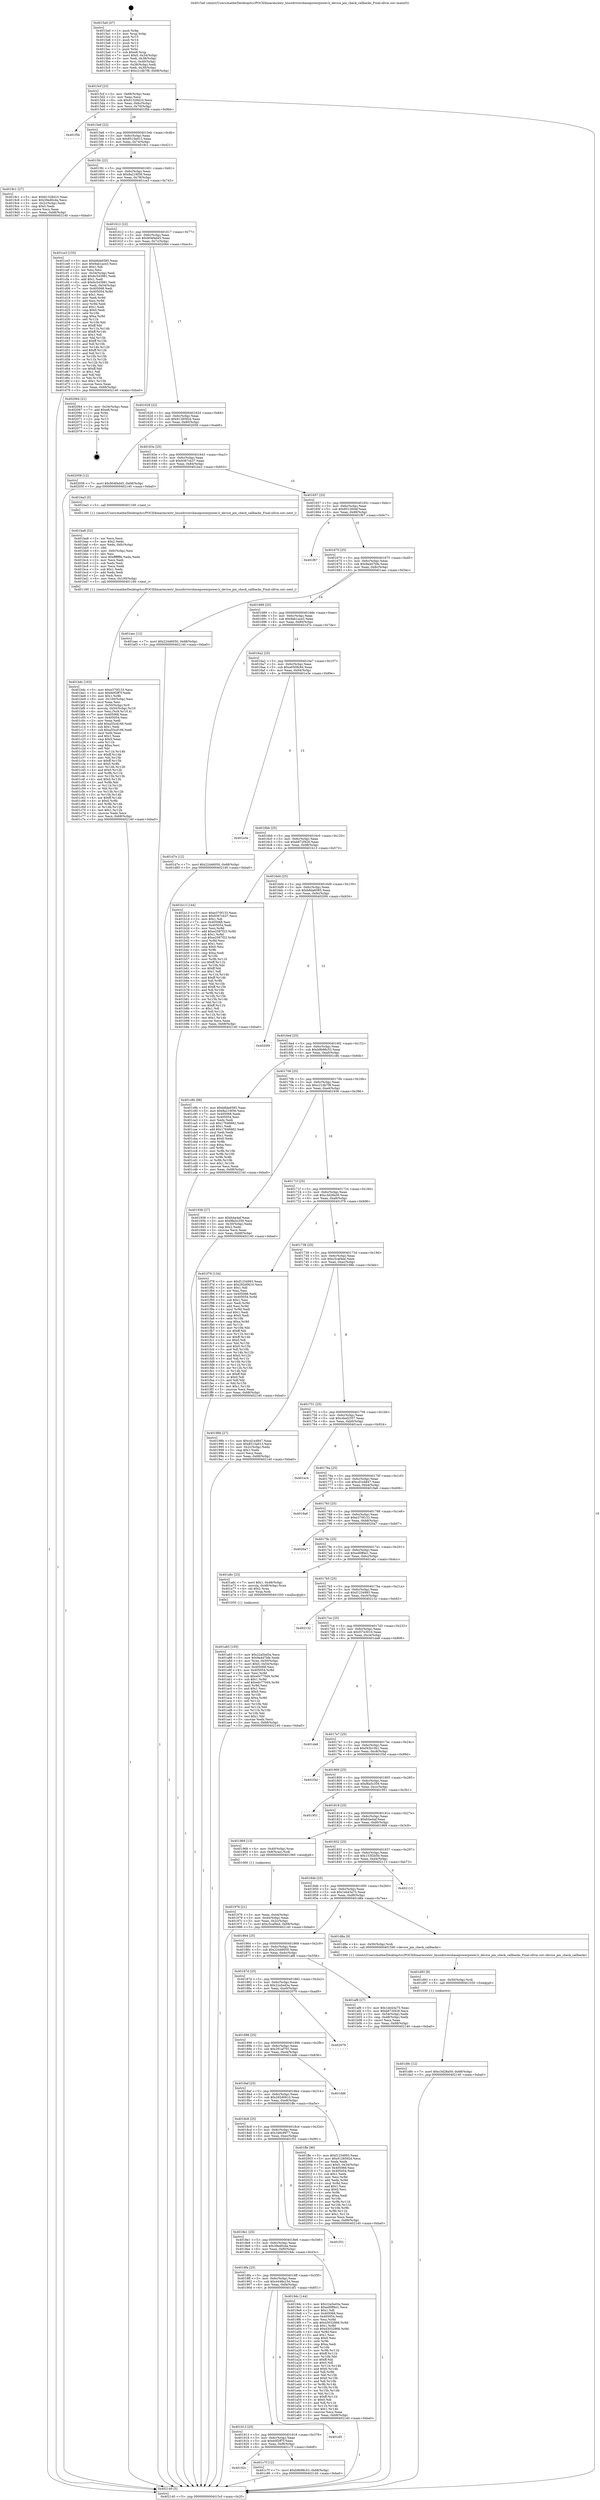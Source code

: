 digraph "0x4015a0" {
  label = "0x4015a0 (/mnt/c/Users/mathe/Desktop/tcc/POCII/binaries/extr_linuxdriversbasepowerpower.h_device_pm_check_callbacks_Final-ollvm.out::main(0))"
  labelloc = "t"
  node[shape=record]

  Entry [label="",width=0.3,height=0.3,shape=circle,fillcolor=black,style=filled]
  "0x4015cf" [label="{
     0x4015cf [23]\l
     | [instrs]\l
     &nbsp;&nbsp;0x4015cf \<+3\>: mov -0x68(%rbp),%eax\l
     &nbsp;&nbsp;0x4015d2 \<+2\>: mov %eax,%ecx\l
     &nbsp;&nbsp;0x4015d4 \<+6\>: sub $0x81328d10,%ecx\l
     &nbsp;&nbsp;0x4015da \<+3\>: mov %eax,-0x6c(%rbp)\l
     &nbsp;&nbsp;0x4015dd \<+3\>: mov %ecx,-0x70(%rbp)\l
     &nbsp;&nbsp;0x4015e0 \<+6\>: je 0000000000401f5b \<main+0x9bb\>\l
  }"]
  "0x401f5b" [label="{
     0x401f5b\l
  }", style=dashed]
  "0x4015e6" [label="{
     0x4015e6 [22]\l
     | [instrs]\l
     &nbsp;&nbsp;0x4015e6 \<+5\>: jmp 00000000004015eb \<main+0x4b\>\l
     &nbsp;&nbsp;0x4015eb \<+3\>: mov -0x6c(%rbp),%eax\l
     &nbsp;&nbsp;0x4015ee \<+5\>: sub $0x8515a913,%eax\l
     &nbsp;&nbsp;0x4015f3 \<+3\>: mov %eax,-0x74(%rbp)\l
     &nbsp;&nbsp;0x4015f6 \<+6\>: je 00000000004019c1 \<main+0x421\>\l
  }"]
  Exit [label="",width=0.3,height=0.3,shape=circle,fillcolor=black,style=filled,peripheries=2]
  "0x4019c1" [label="{
     0x4019c1 [27]\l
     | [instrs]\l
     &nbsp;&nbsp;0x4019c1 \<+5\>: mov $0x81328d10,%eax\l
     &nbsp;&nbsp;0x4019c6 \<+5\>: mov $0x39ed0cda,%ecx\l
     &nbsp;&nbsp;0x4019cb \<+3\>: mov -0x2c(%rbp),%edx\l
     &nbsp;&nbsp;0x4019ce \<+3\>: cmp $0x0,%edx\l
     &nbsp;&nbsp;0x4019d1 \<+3\>: cmove %ecx,%eax\l
     &nbsp;&nbsp;0x4019d4 \<+3\>: mov %eax,-0x68(%rbp)\l
     &nbsp;&nbsp;0x4019d7 \<+5\>: jmp 0000000000402140 \<main+0xba0\>\l
  }"]
  "0x4015fc" [label="{
     0x4015fc [22]\l
     | [instrs]\l
     &nbsp;&nbsp;0x4015fc \<+5\>: jmp 0000000000401601 \<main+0x61\>\l
     &nbsp;&nbsp;0x401601 \<+3\>: mov -0x6c(%rbp),%eax\l
     &nbsp;&nbsp;0x401604 \<+5\>: sub $0x8a216f36,%eax\l
     &nbsp;&nbsp;0x401609 \<+3\>: mov %eax,-0x78(%rbp)\l
     &nbsp;&nbsp;0x40160c \<+6\>: je 0000000000401ce3 \<main+0x743\>\l
  }"]
  "0x401d9c" [label="{
     0x401d9c [12]\l
     | [instrs]\l
     &nbsp;&nbsp;0x401d9c \<+7\>: movl $0xc3d28a59,-0x68(%rbp)\l
     &nbsp;&nbsp;0x401da3 \<+5\>: jmp 0000000000402140 \<main+0xba0\>\l
  }"]
  "0x401ce3" [label="{
     0x401ce3 [155]\l
     | [instrs]\l
     &nbsp;&nbsp;0x401ce3 \<+5\>: mov $0xb8da6585,%eax\l
     &nbsp;&nbsp;0x401ce8 \<+5\>: mov $0x9ab1ace3,%ecx\l
     &nbsp;&nbsp;0x401ced \<+2\>: mov $0x1,%dl\l
     &nbsp;&nbsp;0x401cef \<+2\>: xor %esi,%esi\l
     &nbsp;&nbsp;0x401cf1 \<+3\>: mov -0x54(%rbp),%edi\l
     &nbsp;&nbsp;0x401cf4 \<+6\>: add $0x6c543981,%edi\l
     &nbsp;&nbsp;0x401cfa \<+3\>: add $0x1,%edi\l
     &nbsp;&nbsp;0x401cfd \<+6\>: sub $0x6c543981,%edi\l
     &nbsp;&nbsp;0x401d03 \<+3\>: mov %edi,-0x54(%rbp)\l
     &nbsp;&nbsp;0x401d06 \<+7\>: mov 0x405068,%edi\l
     &nbsp;&nbsp;0x401d0d \<+8\>: mov 0x405054,%r8d\l
     &nbsp;&nbsp;0x401d15 \<+3\>: sub $0x1,%esi\l
     &nbsp;&nbsp;0x401d18 \<+3\>: mov %edi,%r9d\l
     &nbsp;&nbsp;0x401d1b \<+3\>: add %esi,%r9d\l
     &nbsp;&nbsp;0x401d1e \<+4\>: imul %r9d,%edi\l
     &nbsp;&nbsp;0x401d22 \<+3\>: and $0x1,%edi\l
     &nbsp;&nbsp;0x401d25 \<+3\>: cmp $0x0,%edi\l
     &nbsp;&nbsp;0x401d28 \<+4\>: sete %r10b\l
     &nbsp;&nbsp;0x401d2c \<+4\>: cmp $0xa,%r8d\l
     &nbsp;&nbsp;0x401d30 \<+4\>: setl %r11b\l
     &nbsp;&nbsp;0x401d34 \<+3\>: mov %r10b,%bl\l
     &nbsp;&nbsp;0x401d37 \<+3\>: xor $0xff,%bl\l
     &nbsp;&nbsp;0x401d3a \<+3\>: mov %r11b,%r14b\l
     &nbsp;&nbsp;0x401d3d \<+4\>: xor $0xff,%r14b\l
     &nbsp;&nbsp;0x401d41 \<+3\>: xor $0x1,%dl\l
     &nbsp;&nbsp;0x401d44 \<+3\>: mov %bl,%r15b\l
     &nbsp;&nbsp;0x401d47 \<+4\>: and $0xff,%r15b\l
     &nbsp;&nbsp;0x401d4b \<+3\>: and %dl,%r10b\l
     &nbsp;&nbsp;0x401d4e \<+3\>: mov %r14b,%r12b\l
     &nbsp;&nbsp;0x401d51 \<+4\>: and $0xff,%r12b\l
     &nbsp;&nbsp;0x401d55 \<+3\>: and %dl,%r11b\l
     &nbsp;&nbsp;0x401d58 \<+3\>: or %r10b,%r15b\l
     &nbsp;&nbsp;0x401d5b \<+3\>: or %r11b,%r12b\l
     &nbsp;&nbsp;0x401d5e \<+3\>: xor %r12b,%r15b\l
     &nbsp;&nbsp;0x401d61 \<+3\>: or %r14b,%bl\l
     &nbsp;&nbsp;0x401d64 \<+3\>: xor $0xff,%bl\l
     &nbsp;&nbsp;0x401d67 \<+3\>: or $0x1,%dl\l
     &nbsp;&nbsp;0x401d6a \<+2\>: and %dl,%bl\l
     &nbsp;&nbsp;0x401d6c \<+3\>: or %bl,%r15b\l
     &nbsp;&nbsp;0x401d6f \<+4\>: test $0x1,%r15b\l
     &nbsp;&nbsp;0x401d73 \<+3\>: cmovne %ecx,%eax\l
     &nbsp;&nbsp;0x401d76 \<+3\>: mov %eax,-0x68(%rbp)\l
     &nbsp;&nbsp;0x401d79 \<+5\>: jmp 0000000000402140 \<main+0xba0\>\l
  }"]
  "0x401612" [label="{
     0x401612 [22]\l
     | [instrs]\l
     &nbsp;&nbsp;0x401612 \<+5\>: jmp 0000000000401617 \<main+0x77\>\l
     &nbsp;&nbsp;0x401617 \<+3\>: mov -0x6c(%rbp),%eax\l
     &nbsp;&nbsp;0x40161a \<+5\>: sub $0x904f4d45,%eax\l
     &nbsp;&nbsp;0x40161f \<+3\>: mov %eax,-0x7c(%rbp)\l
     &nbsp;&nbsp;0x401622 \<+6\>: je 0000000000402064 \<main+0xac4\>\l
  }"]
  "0x401d93" [label="{
     0x401d93 [9]\l
     | [instrs]\l
     &nbsp;&nbsp;0x401d93 \<+4\>: mov -0x50(%rbp),%rdi\l
     &nbsp;&nbsp;0x401d97 \<+5\>: call 0000000000401030 \<free@plt\>\l
     | [calls]\l
     &nbsp;&nbsp;0x401030 \{1\} (unknown)\l
  }"]
  "0x402064" [label="{
     0x402064 [21]\l
     | [instrs]\l
     &nbsp;&nbsp;0x402064 \<+3\>: mov -0x34(%rbp),%eax\l
     &nbsp;&nbsp;0x402067 \<+7\>: add $0xe8,%rsp\l
     &nbsp;&nbsp;0x40206e \<+1\>: pop %rbx\l
     &nbsp;&nbsp;0x40206f \<+2\>: pop %r12\l
     &nbsp;&nbsp;0x402071 \<+2\>: pop %r13\l
     &nbsp;&nbsp;0x402073 \<+2\>: pop %r14\l
     &nbsp;&nbsp;0x402075 \<+2\>: pop %r15\l
     &nbsp;&nbsp;0x402077 \<+1\>: pop %rbp\l
     &nbsp;&nbsp;0x402078 \<+1\>: ret\l
  }"]
  "0x401628" [label="{
     0x401628 [22]\l
     | [instrs]\l
     &nbsp;&nbsp;0x401628 \<+5\>: jmp 000000000040162d \<main+0x8d\>\l
     &nbsp;&nbsp;0x40162d \<+3\>: mov -0x6c(%rbp),%eax\l
     &nbsp;&nbsp;0x401630 \<+5\>: sub $0x9128592d,%eax\l
     &nbsp;&nbsp;0x401635 \<+3\>: mov %eax,-0x80(%rbp)\l
     &nbsp;&nbsp;0x401638 \<+6\>: je 0000000000402058 \<main+0xab8\>\l
  }"]
  "0x40192c" [label="{
     0x40192c\l
  }", style=dashed]
  "0x402058" [label="{
     0x402058 [12]\l
     | [instrs]\l
     &nbsp;&nbsp;0x402058 \<+7\>: movl $0x904f4d45,-0x68(%rbp)\l
     &nbsp;&nbsp;0x40205f \<+5\>: jmp 0000000000402140 \<main+0xba0\>\l
  }"]
  "0x40163e" [label="{
     0x40163e [25]\l
     | [instrs]\l
     &nbsp;&nbsp;0x40163e \<+5\>: jmp 0000000000401643 \<main+0xa3\>\l
     &nbsp;&nbsp;0x401643 \<+3\>: mov -0x6c(%rbp),%eax\l
     &nbsp;&nbsp;0x401646 \<+5\>: sub $0x9367cb37,%eax\l
     &nbsp;&nbsp;0x40164b \<+6\>: mov %eax,-0x84(%rbp)\l
     &nbsp;&nbsp;0x401651 \<+6\>: je 0000000000401ba3 \<main+0x603\>\l
  }"]
  "0x401c7f" [label="{
     0x401c7f [12]\l
     | [instrs]\l
     &nbsp;&nbsp;0x401c7f \<+7\>: movl $0xb9b98c53,-0x68(%rbp)\l
     &nbsp;&nbsp;0x401c86 \<+5\>: jmp 0000000000402140 \<main+0xba0\>\l
  }"]
  "0x401ba3" [label="{
     0x401ba3 [5]\l
     | [instrs]\l
     &nbsp;&nbsp;0x401ba3 \<+5\>: call 0000000000401160 \<next_i\>\l
     | [calls]\l
     &nbsp;&nbsp;0x401160 \{1\} (/mnt/c/Users/mathe/Desktop/tcc/POCII/binaries/extr_linuxdriversbasepowerpower.h_device_pm_check_callbacks_Final-ollvm.out::next_i)\l
  }"]
  "0x401657" [label="{
     0x401657 [25]\l
     | [instrs]\l
     &nbsp;&nbsp;0x401657 \<+5\>: jmp 000000000040165c \<main+0xbc\>\l
     &nbsp;&nbsp;0x40165c \<+3\>: mov -0x6c(%rbp),%eax\l
     &nbsp;&nbsp;0x40165f \<+5\>: sub $0x9512604f,%eax\l
     &nbsp;&nbsp;0x401664 \<+6\>: mov %eax,-0x88(%rbp)\l
     &nbsp;&nbsp;0x40166a \<+6\>: je 0000000000401f67 \<main+0x9c7\>\l
  }"]
  "0x401913" [label="{
     0x401913 [25]\l
     | [instrs]\l
     &nbsp;&nbsp;0x401913 \<+5\>: jmp 0000000000401918 \<main+0x378\>\l
     &nbsp;&nbsp;0x401918 \<+3\>: mov -0x6c(%rbp),%eax\l
     &nbsp;&nbsp;0x40191b \<+5\>: sub $0x60f2ff7f,%eax\l
     &nbsp;&nbsp;0x401920 \<+6\>: mov %eax,-0xf8(%rbp)\l
     &nbsp;&nbsp;0x401926 \<+6\>: je 0000000000401c7f \<main+0x6df\>\l
  }"]
  "0x401f67" [label="{
     0x401f67\l
  }", style=dashed]
  "0x401670" [label="{
     0x401670 [25]\l
     | [instrs]\l
     &nbsp;&nbsp;0x401670 \<+5\>: jmp 0000000000401675 \<main+0xd5\>\l
     &nbsp;&nbsp;0x401675 \<+3\>: mov -0x6c(%rbp),%eax\l
     &nbsp;&nbsp;0x401678 \<+5\>: sub $0x9a4d7bfe,%eax\l
     &nbsp;&nbsp;0x40167d \<+6\>: mov %eax,-0x8c(%rbp)\l
     &nbsp;&nbsp;0x401683 \<+6\>: je 0000000000401aec \<main+0x54c\>\l
  }"]
  "0x401df1" [label="{
     0x401df1\l
  }", style=dashed]
  "0x401aec" [label="{
     0x401aec [12]\l
     | [instrs]\l
     &nbsp;&nbsp;0x401aec \<+7\>: movl $0x22446050,-0x68(%rbp)\l
     &nbsp;&nbsp;0x401af3 \<+5\>: jmp 0000000000402140 \<main+0xba0\>\l
  }"]
  "0x401689" [label="{
     0x401689 [25]\l
     | [instrs]\l
     &nbsp;&nbsp;0x401689 \<+5\>: jmp 000000000040168e \<main+0xee\>\l
     &nbsp;&nbsp;0x40168e \<+3\>: mov -0x6c(%rbp),%eax\l
     &nbsp;&nbsp;0x401691 \<+5\>: sub $0x9ab1ace3,%eax\l
     &nbsp;&nbsp;0x401696 \<+6\>: mov %eax,-0x90(%rbp)\l
     &nbsp;&nbsp;0x40169c \<+6\>: je 0000000000401d7e \<main+0x7de\>\l
  }"]
  "0x401bdc" [label="{
     0x401bdc [163]\l
     | [instrs]\l
     &nbsp;&nbsp;0x401bdc \<+5\>: mov $0xe370f133,%ecx\l
     &nbsp;&nbsp;0x401be1 \<+5\>: mov $0x60f2ff7f,%edx\l
     &nbsp;&nbsp;0x401be6 \<+3\>: mov $0x1,%r8b\l
     &nbsp;&nbsp;0x401be9 \<+6\>: mov -0x100(%rbp),%esi\l
     &nbsp;&nbsp;0x401bef \<+3\>: imul %eax,%esi\l
     &nbsp;&nbsp;0x401bf2 \<+4\>: mov -0x50(%rbp),%r9\l
     &nbsp;&nbsp;0x401bf6 \<+4\>: movslq -0x54(%rbp),%r10\l
     &nbsp;&nbsp;0x401bfa \<+4\>: mov %esi,(%r9,%r10,4)\l
     &nbsp;&nbsp;0x401bfe \<+7\>: mov 0x405068,%eax\l
     &nbsp;&nbsp;0x401c05 \<+7\>: mov 0x405054,%esi\l
     &nbsp;&nbsp;0x401c0c \<+2\>: mov %eax,%edi\l
     &nbsp;&nbsp;0x401c0e \<+6\>: add $0xa55cd166,%edi\l
     &nbsp;&nbsp;0x401c14 \<+3\>: sub $0x1,%edi\l
     &nbsp;&nbsp;0x401c17 \<+6\>: sub $0xa55cd166,%edi\l
     &nbsp;&nbsp;0x401c1d \<+3\>: imul %edi,%eax\l
     &nbsp;&nbsp;0x401c20 \<+3\>: and $0x1,%eax\l
     &nbsp;&nbsp;0x401c23 \<+3\>: cmp $0x0,%eax\l
     &nbsp;&nbsp;0x401c26 \<+4\>: sete %r11b\l
     &nbsp;&nbsp;0x401c2a \<+3\>: cmp $0xa,%esi\l
     &nbsp;&nbsp;0x401c2d \<+3\>: setl %bl\l
     &nbsp;&nbsp;0x401c30 \<+3\>: mov %r11b,%r14b\l
     &nbsp;&nbsp;0x401c33 \<+4\>: xor $0xff,%r14b\l
     &nbsp;&nbsp;0x401c37 \<+3\>: mov %bl,%r15b\l
     &nbsp;&nbsp;0x401c3a \<+4\>: xor $0xff,%r15b\l
     &nbsp;&nbsp;0x401c3e \<+4\>: xor $0x0,%r8b\l
     &nbsp;&nbsp;0x401c42 \<+3\>: mov %r14b,%r12b\l
     &nbsp;&nbsp;0x401c45 \<+4\>: and $0x0,%r12b\l
     &nbsp;&nbsp;0x401c49 \<+3\>: and %r8b,%r11b\l
     &nbsp;&nbsp;0x401c4c \<+3\>: mov %r15b,%r13b\l
     &nbsp;&nbsp;0x401c4f \<+4\>: and $0x0,%r13b\l
     &nbsp;&nbsp;0x401c53 \<+3\>: and %r8b,%bl\l
     &nbsp;&nbsp;0x401c56 \<+3\>: or %r11b,%r12b\l
     &nbsp;&nbsp;0x401c59 \<+3\>: or %bl,%r13b\l
     &nbsp;&nbsp;0x401c5c \<+3\>: xor %r13b,%r12b\l
     &nbsp;&nbsp;0x401c5f \<+3\>: or %r15b,%r14b\l
     &nbsp;&nbsp;0x401c62 \<+4\>: xor $0xff,%r14b\l
     &nbsp;&nbsp;0x401c66 \<+4\>: or $0x0,%r8b\l
     &nbsp;&nbsp;0x401c6a \<+3\>: and %r8b,%r14b\l
     &nbsp;&nbsp;0x401c6d \<+3\>: or %r14b,%r12b\l
     &nbsp;&nbsp;0x401c70 \<+4\>: test $0x1,%r12b\l
     &nbsp;&nbsp;0x401c74 \<+3\>: cmovne %edx,%ecx\l
     &nbsp;&nbsp;0x401c77 \<+3\>: mov %ecx,-0x68(%rbp)\l
     &nbsp;&nbsp;0x401c7a \<+5\>: jmp 0000000000402140 \<main+0xba0\>\l
  }"]
  "0x401d7e" [label="{
     0x401d7e [12]\l
     | [instrs]\l
     &nbsp;&nbsp;0x401d7e \<+7\>: movl $0x22446050,-0x68(%rbp)\l
     &nbsp;&nbsp;0x401d85 \<+5\>: jmp 0000000000402140 \<main+0xba0\>\l
  }"]
  "0x4016a2" [label="{
     0x4016a2 [25]\l
     | [instrs]\l
     &nbsp;&nbsp;0x4016a2 \<+5\>: jmp 00000000004016a7 \<main+0x107\>\l
     &nbsp;&nbsp;0x4016a7 \<+3\>: mov -0x6c(%rbp),%eax\l
     &nbsp;&nbsp;0x4016aa \<+5\>: sub $0xa0508c84,%eax\l
     &nbsp;&nbsp;0x4016af \<+6\>: mov %eax,-0x94(%rbp)\l
     &nbsp;&nbsp;0x4016b5 \<+6\>: je 0000000000401e3e \<main+0x89e\>\l
  }"]
  "0x401ba8" [label="{
     0x401ba8 [52]\l
     | [instrs]\l
     &nbsp;&nbsp;0x401ba8 \<+2\>: xor %ecx,%ecx\l
     &nbsp;&nbsp;0x401baa \<+5\>: mov $0x2,%edx\l
     &nbsp;&nbsp;0x401baf \<+6\>: mov %edx,-0xfc(%rbp)\l
     &nbsp;&nbsp;0x401bb5 \<+1\>: cltd\l
     &nbsp;&nbsp;0x401bb6 \<+6\>: mov -0xfc(%rbp),%esi\l
     &nbsp;&nbsp;0x401bbc \<+2\>: idiv %esi\l
     &nbsp;&nbsp;0x401bbe \<+6\>: imul $0xfffffffe,%edx,%edx\l
     &nbsp;&nbsp;0x401bc4 \<+2\>: mov %ecx,%edi\l
     &nbsp;&nbsp;0x401bc6 \<+2\>: sub %edx,%edi\l
     &nbsp;&nbsp;0x401bc8 \<+2\>: mov %ecx,%edx\l
     &nbsp;&nbsp;0x401bca \<+3\>: sub $0x1,%edx\l
     &nbsp;&nbsp;0x401bcd \<+2\>: add %edx,%edi\l
     &nbsp;&nbsp;0x401bcf \<+2\>: sub %edi,%ecx\l
     &nbsp;&nbsp;0x401bd1 \<+6\>: mov %ecx,-0x100(%rbp)\l
     &nbsp;&nbsp;0x401bd7 \<+5\>: call 0000000000401160 \<next_i\>\l
     | [calls]\l
     &nbsp;&nbsp;0x401160 \{1\} (/mnt/c/Users/mathe/Desktop/tcc/POCII/binaries/extr_linuxdriversbasepowerpower.h_device_pm_check_callbacks_Final-ollvm.out::next_i)\l
  }"]
  "0x401e3e" [label="{
     0x401e3e\l
  }", style=dashed]
  "0x4016bb" [label="{
     0x4016bb [25]\l
     | [instrs]\l
     &nbsp;&nbsp;0x4016bb \<+5\>: jmp 00000000004016c0 \<main+0x120\>\l
     &nbsp;&nbsp;0x4016c0 \<+3\>: mov -0x6c(%rbp),%eax\l
     &nbsp;&nbsp;0x4016c3 \<+5\>: sub $0xb872f428,%eax\l
     &nbsp;&nbsp;0x4016c8 \<+6\>: mov %eax,-0x98(%rbp)\l
     &nbsp;&nbsp;0x4016ce \<+6\>: je 0000000000401b13 \<main+0x573\>\l
  }"]
  "0x401a83" [label="{
     0x401a83 [105]\l
     | [instrs]\l
     &nbsp;&nbsp;0x401a83 \<+5\>: mov $0x22a5ed3a,%ecx\l
     &nbsp;&nbsp;0x401a88 \<+5\>: mov $0x9a4d7bfe,%edx\l
     &nbsp;&nbsp;0x401a8d \<+4\>: mov %rax,-0x50(%rbp)\l
     &nbsp;&nbsp;0x401a91 \<+7\>: movl $0x0,-0x54(%rbp)\l
     &nbsp;&nbsp;0x401a98 \<+7\>: mov 0x405068,%esi\l
     &nbsp;&nbsp;0x401a9f \<+8\>: mov 0x405054,%r8d\l
     &nbsp;&nbsp;0x401aa7 \<+3\>: mov %esi,%r9d\l
     &nbsp;&nbsp;0x401aaa \<+7\>: sub $0xe0c770d4,%r9d\l
     &nbsp;&nbsp;0x401ab1 \<+4\>: sub $0x1,%r9d\l
     &nbsp;&nbsp;0x401ab5 \<+7\>: add $0xe0c770d4,%r9d\l
     &nbsp;&nbsp;0x401abc \<+4\>: imul %r9d,%esi\l
     &nbsp;&nbsp;0x401ac0 \<+3\>: and $0x1,%esi\l
     &nbsp;&nbsp;0x401ac3 \<+3\>: cmp $0x0,%esi\l
     &nbsp;&nbsp;0x401ac6 \<+4\>: sete %r10b\l
     &nbsp;&nbsp;0x401aca \<+4\>: cmp $0xa,%r8d\l
     &nbsp;&nbsp;0x401ace \<+4\>: setl %r11b\l
     &nbsp;&nbsp;0x401ad2 \<+3\>: mov %r10b,%bl\l
     &nbsp;&nbsp;0x401ad5 \<+3\>: and %r11b,%bl\l
     &nbsp;&nbsp;0x401ad8 \<+3\>: xor %r11b,%r10b\l
     &nbsp;&nbsp;0x401adb \<+3\>: or %r10b,%bl\l
     &nbsp;&nbsp;0x401ade \<+3\>: test $0x1,%bl\l
     &nbsp;&nbsp;0x401ae1 \<+3\>: cmovne %edx,%ecx\l
     &nbsp;&nbsp;0x401ae4 \<+3\>: mov %ecx,-0x68(%rbp)\l
     &nbsp;&nbsp;0x401ae7 \<+5\>: jmp 0000000000402140 \<main+0xba0\>\l
  }"]
  "0x401b13" [label="{
     0x401b13 [144]\l
     | [instrs]\l
     &nbsp;&nbsp;0x401b13 \<+5\>: mov $0xe370f133,%eax\l
     &nbsp;&nbsp;0x401b18 \<+5\>: mov $0x9367cb37,%ecx\l
     &nbsp;&nbsp;0x401b1d \<+2\>: mov $0x1,%dl\l
     &nbsp;&nbsp;0x401b1f \<+7\>: mov 0x405068,%esi\l
     &nbsp;&nbsp;0x401b26 \<+7\>: mov 0x405054,%edi\l
     &nbsp;&nbsp;0x401b2d \<+3\>: mov %esi,%r8d\l
     &nbsp;&nbsp;0x401b30 \<+7\>: add $0xe2587f23,%r8d\l
     &nbsp;&nbsp;0x401b37 \<+4\>: sub $0x1,%r8d\l
     &nbsp;&nbsp;0x401b3b \<+7\>: sub $0xe2587f23,%r8d\l
     &nbsp;&nbsp;0x401b42 \<+4\>: imul %r8d,%esi\l
     &nbsp;&nbsp;0x401b46 \<+3\>: and $0x1,%esi\l
     &nbsp;&nbsp;0x401b49 \<+3\>: cmp $0x0,%esi\l
     &nbsp;&nbsp;0x401b4c \<+4\>: sete %r9b\l
     &nbsp;&nbsp;0x401b50 \<+3\>: cmp $0xa,%edi\l
     &nbsp;&nbsp;0x401b53 \<+4\>: setl %r10b\l
     &nbsp;&nbsp;0x401b57 \<+3\>: mov %r9b,%r11b\l
     &nbsp;&nbsp;0x401b5a \<+4\>: xor $0xff,%r11b\l
     &nbsp;&nbsp;0x401b5e \<+3\>: mov %r10b,%bl\l
     &nbsp;&nbsp;0x401b61 \<+3\>: xor $0xff,%bl\l
     &nbsp;&nbsp;0x401b64 \<+3\>: xor $0x1,%dl\l
     &nbsp;&nbsp;0x401b67 \<+3\>: mov %r11b,%r14b\l
     &nbsp;&nbsp;0x401b6a \<+4\>: and $0xff,%r14b\l
     &nbsp;&nbsp;0x401b6e \<+3\>: and %dl,%r9b\l
     &nbsp;&nbsp;0x401b71 \<+3\>: mov %bl,%r15b\l
     &nbsp;&nbsp;0x401b74 \<+4\>: and $0xff,%r15b\l
     &nbsp;&nbsp;0x401b78 \<+3\>: and %dl,%r10b\l
     &nbsp;&nbsp;0x401b7b \<+3\>: or %r9b,%r14b\l
     &nbsp;&nbsp;0x401b7e \<+3\>: or %r10b,%r15b\l
     &nbsp;&nbsp;0x401b81 \<+3\>: xor %r15b,%r14b\l
     &nbsp;&nbsp;0x401b84 \<+3\>: or %bl,%r11b\l
     &nbsp;&nbsp;0x401b87 \<+4\>: xor $0xff,%r11b\l
     &nbsp;&nbsp;0x401b8b \<+3\>: or $0x1,%dl\l
     &nbsp;&nbsp;0x401b8e \<+3\>: and %dl,%r11b\l
     &nbsp;&nbsp;0x401b91 \<+3\>: or %r11b,%r14b\l
     &nbsp;&nbsp;0x401b94 \<+4\>: test $0x1,%r14b\l
     &nbsp;&nbsp;0x401b98 \<+3\>: cmovne %ecx,%eax\l
     &nbsp;&nbsp;0x401b9b \<+3\>: mov %eax,-0x68(%rbp)\l
     &nbsp;&nbsp;0x401b9e \<+5\>: jmp 0000000000402140 \<main+0xba0\>\l
  }"]
  "0x4016d4" [label="{
     0x4016d4 [25]\l
     | [instrs]\l
     &nbsp;&nbsp;0x4016d4 \<+5\>: jmp 00000000004016d9 \<main+0x139\>\l
     &nbsp;&nbsp;0x4016d9 \<+3\>: mov -0x6c(%rbp),%eax\l
     &nbsp;&nbsp;0x4016dc \<+5\>: sub $0xb8da6585,%eax\l
     &nbsp;&nbsp;0x4016e1 \<+6\>: mov %eax,-0x9c(%rbp)\l
     &nbsp;&nbsp;0x4016e7 \<+6\>: je 00000000004020f4 \<main+0xb54\>\l
  }"]
  "0x4018fa" [label="{
     0x4018fa [25]\l
     | [instrs]\l
     &nbsp;&nbsp;0x4018fa \<+5\>: jmp 00000000004018ff \<main+0x35f\>\l
     &nbsp;&nbsp;0x4018ff \<+3\>: mov -0x6c(%rbp),%eax\l
     &nbsp;&nbsp;0x401902 \<+5\>: sub $0x4448a15d,%eax\l
     &nbsp;&nbsp;0x401907 \<+6\>: mov %eax,-0xf4(%rbp)\l
     &nbsp;&nbsp;0x40190d \<+6\>: je 0000000000401df1 \<main+0x851\>\l
  }"]
  "0x4020f4" [label="{
     0x4020f4\l
  }", style=dashed]
  "0x4016ed" [label="{
     0x4016ed [25]\l
     | [instrs]\l
     &nbsp;&nbsp;0x4016ed \<+5\>: jmp 00000000004016f2 \<main+0x152\>\l
     &nbsp;&nbsp;0x4016f2 \<+3\>: mov -0x6c(%rbp),%eax\l
     &nbsp;&nbsp;0x4016f5 \<+5\>: sub $0xb9b98c53,%eax\l
     &nbsp;&nbsp;0x4016fa \<+6\>: mov %eax,-0xa0(%rbp)\l
     &nbsp;&nbsp;0x401700 \<+6\>: je 0000000000401c8b \<main+0x6eb\>\l
  }"]
  "0x4019dc" [label="{
     0x4019dc [144]\l
     | [instrs]\l
     &nbsp;&nbsp;0x4019dc \<+5\>: mov $0x22a5ed3a,%eax\l
     &nbsp;&nbsp;0x4019e1 \<+5\>: mov $0xed0ff4e1,%ecx\l
     &nbsp;&nbsp;0x4019e6 \<+2\>: mov $0x1,%dl\l
     &nbsp;&nbsp;0x4019e8 \<+7\>: mov 0x405068,%esi\l
     &nbsp;&nbsp;0x4019ef \<+7\>: mov 0x405054,%edi\l
     &nbsp;&nbsp;0x4019f6 \<+3\>: mov %esi,%r8d\l
     &nbsp;&nbsp;0x4019f9 \<+7\>: add $0xd3032866,%r8d\l
     &nbsp;&nbsp;0x401a00 \<+4\>: sub $0x1,%r8d\l
     &nbsp;&nbsp;0x401a04 \<+7\>: sub $0xd3032866,%r8d\l
     &nbsp;&nbsp;0x401a0b \<+4\>: imul %r8d,%esi\l
     &nbsp;&nbsp;0x401a0f \<+3\>: and $0x1,%esi\l
     &nbsp;&nbsp;0x401a12 \<+3\>: cmp $0x0,%esi\l
     &nbsp;&nbsp;0x401a15 \<+4\>: sete %r9b\l
     &nbsp;&nbsp;0x401a19 \<+3\>: cmp $0xa,%edi\l
     &nbsp;&nbsp;0x401a1c \<+4\>: setl %r10b\l
     &nbsp;&nbsp;0x401a20 \<+3\>: mov %r9b,%r11b\l
     &nbsp;&nbsp;0x401a23 \<+4\>: xor $0xff,%r11b\l
     &nbsp;&nbsp;0x401a27 \<+3\>: mov %r10b,%bl\l
     &nbsp;&nbsp;0x401a2a \<+3\>: xor $0xff,%bl\l
     &nbsp;&nbsp;0x401a2d \<+3\>: xor $0x0,%dl\l
     &nbsp;&nbsp;0x401a30 \<+3\>: mov %r11b,%r14b\l
     &nbsp;&nbsp;0x401a33 \<+4\>: and $0x0,%r14b\l
     &nbsp;&nbsp;0x401a37 \<+3\>: and %dl,%r9b\l
     &nbsp;&nbsp;0x401a3a \<+3\>: mov %bl,%r15b\l
     &nbsp;&nbsp;0x401a3d \<+4\>: and $0x0,%r15b\l
     &nbsp;&nbsp;0x401a41 \<+3\>: and %dl,%r10b\l
     &nbsp;&nbsp;0x401a44 \<+3\>: or %r9b,%r14b\l
     &nbsp;&nbsp;0x401a47 \<+3\>: or %r10b,%r15b\l
     &nbsp;&nbsp;0x401a4a \<+3\>: xor %r15b,%r14b\l
     &nbsp;&nbsp;0x401a4d \<+3\>: or %bl,%r11b\l
     &nbsp;&nbsp;0x401a50 \<+4\>: xor $0xff,%r11b\l
     &nbsp;&nbsp;0x401a54 \<+3\>: or $0x0,%dl\l
     &nbsp;&nbsp;0x401a57 \<+3\>: and %dl,%r11b\l
     &nbsp;&nbsp;0x401a5a \<+3\>: or %r11b,%r14b\l
     &nbsp;&nbsp;0x401a5d \<+4\>: test $0x1,%r14b\l
     &nbsp;&nbsp;0x401a61 \<+3\>: cmovne %ecx,%eax\l
     &nbsp;&nbsp;0x401a64 \<+3\>: mov %eax,-0x68(%rbp)\l
     &nbsp;&nbsp;0x401a67 \<+5\>: jmp 0000000000402140 \<main+0xba0\>\l
  }"]
  "0x401c8b" [label="{
     0x401c8b [88]\l
     | [instrs]\l
     &nbsp;&nbsp;0x401c8b \<+5\>: mov $0xb8da6585,%eax\l
     &nbsp;&nbsp;0x401c90 \<+5\>: mov $0x8a216f36,%ecx\l
     &nbsp;&nbsp;0x401c95 \<+7\>: mov 0x405068,%edx\l
     &nbsp;&nbsp;0x401c9c \<+7\>: mov 0x405054,%esi\l
     &nbsp;&nbsp;0x401ca3 \<+2\>: mov %edx,%edi\l
     &nbsp;&nbsp;0x401ca5 \<+6\>: sub $0x17646682,%edi\l
     &nbsp;&nbsp;0x401cab \<+3\>: sub $0x1,%edi\l
     &nbsp;&nbsp;0x401cae \<+6\>: add $0x17646682,%edi\l
     &nbsp;&nbsp;0x401cb4 \<+3\>: imul %edi,%edx\l
     &nbsp;&nbsp;0x401cb7 \<+3\>: and $0x1,%edx\l
     &nbsp;&nbsp;0x401cba \<+3\>: cmp $0x0,%edx\l
     &nbsp;&nbsp;0x401cbd \<+4\>: sete %r8b\l
     &nbsp;&nbsp;0x401cc1 \<+3\>: cmp $0xa,%esi\l
     &nbsp;&nbsp;0x401cc4 \<+4\>: setl %r9b\l
     &nbsp;&nbsp;0x401cc8 \<+3\>: mov %r8b,%r10b\l
     &nbsp;&nbsp;0x401ccb \<+3\>: and %r9b,%r10b\l
     &nbsp;&nbsp;0x401cce \<+3\>: xor %r9b,%r8b\l
     &nbsp;&nbsp;0x401cd1 \<+3\>: or %r8b,%r10b\l
     &nbsp;&nbsp;0x401cd4 \<+4\>: test $0x1,%r10b\l
     &nbsp;&nbsp;0x401cd8 \<+3\>: cmovne %ecx,%eax\l
     &nbsp;&nbsp;0x401cdb \<+3\>: mov %eax,-0x68(%rbp)\l
     &nbsp;&nbsp;0x401cde \<+5\>: jmp 0000000000402140 \<main+0xba0\>\l
  }"]
  "0x401706" [label="{
     0x401706 [25]\l
     | [instrs]\l
     &nbsp;&nbsp;0x401706 \<+5\>: jmp 000000000040170b \<main+0x16b\>\l
     &nbsp;&nbsp;0x40170b \<+3\>: mov -0x6c(%rbp),%eax\l
     &nbsp;&nbsp;0x40170e \<+5\>: sub $0xc21db7f8,%eax\l
     &nbsp;&nbsp;0x401713 \<+6\>: mov %eax,-0xa4(%rbp)\l
     &nbsp;&nbsp;0x401719 \<+6\>: je 0000000000401936 \<main+0x396\>\l
  }"]
  "0x4018e1" [label="{
     0x4018e1 [25]\l
     | [instrs]\l
     &nbsp;&nbsp;0x4018e1 \<+5\>: jmp 00000000004018e6 \<main+0x346\>\l
     &nbsp;&nbsp;0x4018e6 \<+3\>: mov -0x6c(%rbp),%eax\l
     &nbsp;&nbsp;0x4018e9 \<+5\>: sub $0x39ed0cda,%eax\l
     &nbsp;&nbsp;0x4018ee \<+6\>: mov %eax,-0xf0(%rbp)\l
     &nbsp;&nbsp;0x4018f4 \<+6\>: je 00000000004019dc \<main+0x43c\>\l
  }"]
  "0x401936" [label="{
     0x401936 [27]\l
     | [instrs]\l
     &nbsp;&nbsp;0x401936 \<+5\>: mov $0xfcbe4af,%eax\l
     &nbsp;&nbsp;0x40193b \<+5\>: mov $0xf8a5c359,%ecx\l
     &nbsp;&nbsp;0x401940 \<+3\>: mov -0x30(%rbp),%edx\l
     &nbsp;&nbsp;0x401943 \<+3\>: cmp $0x2,%edx\l
     &nbsp;&nbsp;0x401946 \<+3\>: cmovne %ecx,%eax\l
     &nbsp;&nbsp;0x401949 \<+3\>: mov %eax,-0x68(%rbp)\l
     &nbsp;&nbsp;0x40194c \<+5\>: jmp 0000000000402140 \<main+0xba0\>\l
  }"]
  "0x40171f" [label="{
     0x40171f [25]\l
     | [instrs]\l
     &nbsp;&nbsp;0x40171f \<+5\>: jmp 0000000000401724 \<main+0x184\>\l
     &nbsp;&nbsp;0x401724 \<+3\>: mov -0x6c(%rbp),%eax\l
     &nbsp;&nbsp;0x401727 \<+5\>: sub $0xc3d28a59,%eax\l
     &nbsp;&nbsp;0x40172c \<+6\>: mov %eax,-0xa8(%rbp)\l
     &nbsp;&nbsp;0x401732 \<+6\>: je 0000000000401f78 \<main+0x9d8\>\l
  }"]
  "0x402140" [label="{
     0x402140 [5]\l
     | [instrs]\l
     &nbsp;&nbsp;0x402140 \<+5\>: jmp 00000000004015cf \<main+0x2f\>\l
  }"]
  "0x4015a0" [label="{
     0x4015a0 [47]\l
     | [instrs]\l
     &nbsp;&nbsp;0x4015a0 \<+1\>: push %rbp\l
     &nbsp;&nbsp;0x4015a1 \<+3\>: mov %rsp,%rbp\l
     &nbsp;&nbsp;0x4015a4 \<+2\>: push %r15\l
     &nbsp;&nbsp;0x4015a6 \<+2\>: push %r14\l
     &nbsp;&nbsp;0x4015a8 \<+2\>: push %r13\l
     &nbsp;&nbsp;0x4015aa \<+2\>: push %r12\l
     &nbsp;&nbsp;0x4015ac \<+1\>: push %rbx\l
     &nbsp;&nbsp;0x4015ad \<+7\>: sub $0xe8,%rsp\l
     &nbsp;&nbsp;0x4015b4 \<+7\>: movl $0x0,-0x34(%rbp)\l
     &nbsp;&nbsp;0x4015bb \<+3\>: mov %edi,-0x38(%rbp)\l
     &nbsp;&nbsp;0x4015be \<+4\>: mov %rsi,-0x40(%rbp)\l
     &nbsp;&nbsp;0x4015c2 \<+3\>: mov -0x38(%rbp),%edi\l
     &nbsp;&nbsp;0x4015c5 \<+3\>: mov %edi,-0x30(%rbp)\l
     &nbsp;&nbsp;0x4015c8 \<+7\>: movl $0xc21db7f8,-0x68(%rbp)\l
  }"]
  "0x401f31" [label="{
     0x401f31\l
  }", style=dashed]
  "0x401f78" [label="{
     0x401f78 [134]\l
     | [instrs]\l
     &nbsp;&nbsp;0x401f78 \<+5\>: mov $0xf1234993,%eax\l
     &nbsp;&nbsp;0x401f7d \<+5\>: mov $0x292d0610,%ecx\l
     &nbsp;&nbsp;0x401f82 \<+2\>: mov $0x1,%dl\l
     &nbsp;&nbsp;0x401f84 \<+2\>: xor %esi,%esi\l
     &nbsp;&nbsp;0x401f86 \<+7\>: mov 0x405068,%edi\l
     &nbsp;&nbsp;0x401f8d \<+8\>: mov 0x405054,%r8d\l
     &nbsp;&nbsp;0x401f95 \<+3\>: sub $0x1,%esi\l
     &nbsp;&nbsp;0x401f98 \<+3\>: mov %edi,%r9d\l
     &nbsp;&nbsp;0x401f9b \<+3\>: add %esi,%r9d\l
     &nbsp;&nbsp;0x401f9e \<+4\>: imul %r9d,%edi\l
     &nbsp;&nbsp;0x401fa2 \<+3\>: and $0x1,%edi\l
     &nbsp;&nbsp;0x401fa5 \<+3\>: cmp $0x0,%edi\l
     &nbsp;&nbsp;0x401fa8 \<+4\>: sete %r10b\l
     &nbsp;&nbsp;0x401fac \<+4\>: cmp $0xa,%r8d\l
     &nbsp;&nbsp;0x401fb0 \<+4\>: setl %r11b\l
     &nbsp;&nbsp;0x401fb4 \<+3\>: mov %r10b,%bl\l
     &nbsp;&nbsp;0x401fb7 \<+3\>: xor $0xff,%bl\l
     &nbsp;&nbsp;0x401fba \<+3\>: mov %r11b,%r14b\l
     &nbsp;&nbsp;0x401fbd \<+4\>: xor $0xff,%r14b\l
     &nbsp;&nbsp;0x401fc1 \<+3\>: xor $0x0,%dl\l
     &nbsp;&nbsp;0x401fc4 \<+3\>: mov %bl,%r15b\l
     &nbsp;&nbsp;0x401fc7 \<+4\>: and $0x0,%r15b\l
     &nbsp;&nbsp;0x401fcb \<+3\>: and %dl,%r10b\l
     &nbsp;&nbsp;0x401fce \<+3\>: mov %r14b,%r12b\l
     &nbsp;&nbsp;0x401fd1 \<+4\>: and $0x0,%r12b\l
     &nbsp;&nbsp;0x401fd5 \<+3\>: and %dl,%r11b\l
     &nbsp;&nbsp;0x401fd8 \<+3\>: or %r10b,%r15b\l
     &nbsp;&nbsp;0x401fdb \<+3\>: or %r11b,%r12b\l
     &nbsp;&nbsp;0x401fde \<+3\>: xor %r12b,%r15b\l
     &nbsp;&nbsp;0x401fe1 \<+3\>: or %r14b,%bl\l
     &nbsp;&nbsp;0x401fe4 \<+3\>: xor $0xff,%bl\l
     &nbsp;&nbsp;0x401fe7 \<+3\>: or $0x0,%dl\l
     &nbsp;&nbsp;0x401fea \<+2\>: and %dl,%bl\l
     &nbsp;&nbsp;0x401fec \<+3\>: or %bl,%r15b\l
     &nbsp;&nbsp;0x401fef \<+4\>: test $0x1,%r15b\l
     &nbsp;&nbsp;0x401ff3 \<+3\>: cmovne %ecx,%eax\l
     &nbsp;&nbsp;0x401ff6 \<+3\>: mov %eax,-0x68(%rbp)\l
     &nbsp;&nbsp;0x401ff9 \<+5\>: jmp 0000000000402140 \<main+0xba0\>\l
  }"]
  "0x401738" [label="{
     0x401738 [25]\l
     | [instrs]\l
     &nbsp;&nbsp;0x401738 \<+5\>: jmp 000000000040173d \<main+0x19d\>\l
     &nbsp;&nbsp;0x40173d \<+3\>: mov -0x6c(%rbp),%eax\l
     &nbsp;&nbsp;0x401740 \<+5\>: sub $0xc5caf4ed,%eax\l
     &nbsp;&nbsp;0x401745 \<+6\>: mov %eax,-0xac(%rbp)\l
     &nbsp;&nbsp;0x40174b \<+6\>: je 000000000040198b \<main+0x3eb\>\l
  }"]
  "0x4018c8" [label="{
     0x4018c8 [25]\l
     | [instrs]\l
     &nbsp;&nbsp;0x4018c8 \<+5\>: jmp 00000000004018cd \<main+0x32d\>\l
     &nbsp;&nbsp;0x4018cd \<+3\>: mov -0x6c(%rbp),%eax\l
     &nbsp;&nbsp;0x4018d0 \<+5\>: sub $0x346c9977,%eax\l
     &nbsp;&nbsp;0x4018d5 \<+6\>: mov %eax,-0xec(%rbp)\l
     &nbsp;&nbsp;0x4018db \<+6\>: je 0000000000401f31 \<main+0x991\>\l
  }"]
  "0x40198b" [label="{
     0x40198b [27]\l
     | [instrs]\l
     &nbsp;&nbsp;0x40198b \<+5\>: mov $0xcd1e4847,%eax\l
     &nbsp;&nbsp;0x401990 \<+5\>: mov $0x8515a913,%ecx\l
     &nbsp;&nbsp;0x401995 \<+3\>: mov -0x2c(%rbp),%edx\l
     &nbsp;&nbsp;0x401998 \<+3\>: cmp $0x1,%edx\l
     &nbsp;&nbsp;0x40199b \<+3\>: cmovl %ecx,%eax\l
     &nbsp;&nbsp;0x40199e \<+3\>: mov %eax,-0x68(%rbp)\l
     &nbsp;&nbsp;0x4019a1 \<+5\>: jmp 0000000000402140 \<main+0xba0\>\l
  }"]
  "0x401751" [label="{
     0x401751 [25]\l
     | [instrs]\l
     &nbsp;&nbsp;0x401751 \<+5\>: jmp 0000000000401756 \<main+0x1b6\>\l
     &nbsp;&nbsp;0x401756 \<+3\>: mov -0x6c(%rbp),%eax\l
     &nbsp;&nbsp;0x401759 \<+5\>: sub $0xc6ed2357,%eax\l
     &nbsp;&nbsp;0x40175e \<+6\>: mov %eax,-0xb0(%rbp)\l
     &nbsp;&nbsp;0x401764 \<+6\>: je 0000000000401ec4 \<main+0x924\>\l
  }"]
  "0x401ffe" [label="{
     0x401ffe [90]\l
     | [instrs]\l
     &nbsp;&nbsp;0x401ffe \<+5\>: mov $0xf1234993,%eax\l
     &nbsp;&nbsp;0x402003 \<+5\>: mov $0x9128592d,%ecx\l
     &nbsp;&nbsp;0x402008 \<+2\>: xor %edx,%edx\l
     &nbsp;&nbsp;0x40200a \<+7\>: movl $0x0,-0x34(%rbp)\l
     &nbsp;&nbsp;0x402011 \<+7\>: mov 0x405068,%esi\l
     &nbsp;&nbsp;0x402018 \<+7\>: mov 0x405054,%edi\l
     &nbsp;&nbsp;0x40201f \<+3\>: sub $0x1,%edx\l
     &nbsp;&nbsp;0x402022 \<+3\>: mov %esi,%r8d\l
     &nbsp;&nbsp;0x402025 \<+3\>: add %edx,%r8d\l
     &nbsp;&nbsp;0x402028 \<+4\>: imul %r8d,%esi\l
     &nbsp;&nbsp;0x40202c \<+3\>: and $0x1,%esi\l
     &nbsp;&nbsp;0x40202f \<+3\>: cmp $0x0,%esi\l
     &nbsp;&nbsp;0x402032 \<+4\>: sete %r9b\l
     &nbsp;&nbsp;0x402036 \<+3\>: cmp $0xa,%edi\l
     &nbsp;&nbsp;0x402039 \<+4\>: setl %r10b\l
     &nbsp;&nbsp;0x40203d \<+3\>: mov %r9b,%r11b\l
     &nbsp;&nbsp;0x402040 \<+3\>: and %r10b,%r11b\l
     &nbsp;&nbsp;0x402043 \<+3\>: xor %r10b,%r9b\l
     &nbsp;&nbsp;0x402046 \<+3\>: or %r9b,%r11b\l
     &nbsp;&nbsp;0x402049 \<+4\>: test $0x1,%r11b\l
     &nbsp;&nbsp;0x40204d \<+3\>: cmovne %ecx,%eax\l
     &nbsp;&nbsp;0x402050 \<+3\>: mov %eax,-0x68(%rbp)\l
     &nbsp;&nbsp;0x402053 \<+5\>: jmp 0000000000402140 \<main+0xba0\>\l
  }"]
  "0x401ec4" [label="{
     0x401ec4\l
  }", style=dashed]
  "0x40176a" [label="{
     0x40176a [25]\l
     | [instrs]\l
     &nbsp;&nbsp;0x40176a \<+5\>: jmp 000000000040176f \<main+0x1cf\>\l
     &nbsp;&nbsp;0x40176f \<+3\>: mov -0x6c(%rbp),%eax\l
     &nbsp;&nbsp;0x401772 \<+5\>: sub $0xcd1e4847,%eax\l
     &nbsp;&nbsp;0x401777 \<+6\>: mov %eax,-0xb4(%rbp)\l
     &nbsp;&nbsp;0x40177d \<+6\>: je 00000000004019a6 \<main+0x406\>\l
  }"]
  "0x4018af" [label="{
     0x4018af [25]\l
     | [instrs]\l
     &nbsp;&nbsp;0x4018af \<+5\>: jmp 00000000004018b4 \<main+0x314\>\l
     &nbsp;&nbsp;0x4018b4 \<+3\>: mov -0x6c(%rbp),%eax\l
     &nbsp;&nbsp;0x4018b7 \<+5\>: sub $0x292d0610,%eax\l
     &nbsp;&nbsp;0x4018bc \<+6\>: mov %eax,-0xe8(%rbp)\l
     &nbsp;&nbsp;0x4018c2 \<+6\>: je 0000000000401ffe \<main+0xa5e\>\l
  }"]
  "0x4019a6" [label="{
     0x4019a6\l
  }", style=dashed]
  "0x401783" [label="{
     0x401783 [25]\l
     | [instrs]\l
     &nbsp;&nbsp;0x401783 \<+5\>: jmp 0000000000401788 \<main+0x1e8\>\l
     &nbsp;&nbsp;0x401788 \<+3\>: mov -0x6c(%rbp),%eax\l
     &nbsp;&nbsp;0x40178b \<+5\>: sub $0xe370f133,%eax\l
     &nbsp;&nbsp;0x401790 \<+6\>: mov %eax,-0xb8(%rbp)\l
     &nbsp;&nbsp;0x401796 \<+6\>: je 00000000004020a7 \<main+0xb07\>\l
  }"]
  "0x401dd6" [label="{
     0x401dd6\l
  }", style=dashed]
  "0x4020a7" [label="{
     0x4020a7\l
  }", style=dashed]
  "0x40179c" [label="{
     0x40179c [25]\l
     | [instrs]\l
     &nbsp;&nbsp;0x40179c \<+5\>: jmp 00000000004017a1 \<main+0x201\>\l
     &nbsp;&nbsp;0x4017a1 \<+3\>: mov -0x6c(%rbp),%eax\l
     &nbsp;&nbsp;0x4017a4 \<+5\>: sub $0xed0ff4e1,%eax\l
     &nbsp;&nbsp;0x4017a9 \<+6\>: mov %eax,-0xbc(%rbp)\l
     &nbsp;&nbsp;0x4017af \<+6\>: je 0000000000401a6c \<main+0x4cc\>\l
  }"]
  "0x401896" [label="{
     0x401896 [25]\l
     | [instrs]\l
     &nbsp;&nbsp;0x401896 \<+5\>: jmp 000000000040189b \<main+0x2fb\>\l
     &nbsp;&nbsp;0x40189b \<+3\>: mov -0x6c(%rbp),%eax\l
     &nbsp;&nbsp;0x40189e \<+5\>: sub $0x291af791,%eax\l
     &nbsp;&nbsp;0x4018a3 \<+6\>: mov %eax,-0xe4(%rbp)\l
     &nbsp;&nbsp;0x4018a9 \<+6\>: je 0000000000401dd6 \<main+0x836\>\l
  }"]
  "0x401a6c" [label="{
     0x401a6c [23]\l
     | [instrs]\l
     &nbsp;&nbsp;0x401a6c \<+7\>: movl $0x1,-0x48(%rbp)\l
     &nbsp;&nbsp;0x401a73 \<+4\>: movslq -0x48(%rbp),%rax\l
     &nbsp;&nbsp;0x401a77 \<+4\>: shl $0x2,%rax\l
     &nbsp;&nbsp;0x401a7b \<+3\>: mov %rax,%rdi\l
     &nbsp;&nbsp;0x401a7e \<+5\>: call 0000000000401050 \<malloc@plt\>\l
     | [calls]\l
     &nbsp;&nbsp;0x401050 \{1\} (unknown)\l
  }"]
  "0x4017b5" [label="{
     0x4017b5 [25]\l
     | [instrs]\l
     &nbsp;&nbsp;0x4017b5 \<+5\>: jmp 00000000004017ba \<main+0x21a\>\l
     &nbsp;&nbsp;0x4017ba \<+3\>: mov -0x6c(%rbp),%eax\l
     &nbsp;&nbsp;0x4017bd \<+5\>: sub $0xf1234993,%eax\l
     &nbsp;&nbsp;0x4017c2 \<+6\>: mov %eax,-0xc0(%rbp)\l
     &nbsp;&nbsp;0x4017c8 \<+6\>: je 0000000000402132 \<main+0xb92\>\l
  }"]
  "0x402079" [label="{
     0x402079\l
  }", style=dashed]
  "0x402132" [label="{
     0x402132\l
  }", style=dashed]
  "0x4017ce" [label="{
     0x4017ce [25]\l
     | [instrs]\l
     &nbsp;&nbsp;0x4017ce \<+5\>: jmp 00000000004017d3 \<main+0x233\>\l
     &nbsp;&nbsp;0x4017d3 \<+3\>: mov -0x6c(%rbp),%eax\l
     &nbsp;&nbsp;0x4017d6 \<+5\>: sub $0xf37e3016,%eax\l
     &nbsp;&nbsp;0x4017db \<+6\>: mov %eax,-0xc4(%rbp)\l
     &nbsp;&nbsp;0x4017e1 \<+6\>: je 0000000000401da8 \<main+0x808\>\l
  }"]
  "0x40187d" [label="{
     0x40187d [25]\l
     | [instrs]\l
     &nbsp;&nbsp;0x40187d \<+5\>: jmp 0000000000401882 \<main+0x2e2\>\l
     &nbsp;&nbsp;0x401882 \<+3\>: mov -0x6c(%rbp),%eax\l
     &nbsp;&nbsp;0x401885 \<+5\>: sub $0x22a5ed3a,%eax\l
     &nbsp;&nbsp;0x40188a \<+6\>: mov %eax,-0xe0(%rbp)\l
     &nbsp;&nbsp;0x401890 \<+6\>: je 0000000000402079 \<main+0xad9\>\l
  }"]
  "0x401da8" [label="{
     0x401da8\l
  }", style=dashed]
  "0x4017e7" [label="{
     0x4017e7 [25]\l
     | [instrs]\l
     &nbsp;&nbsp;0x4017e7 \<+5\>: jmp 00000000004017ec \<main+0x24c\>\l
     &nbsp;&nbsp;0x4017ec \<+3\>: mov -0x6c(%rbp),%eax\l
     &nbsp;&nbsp;0x4017ef \<+5\>: sub $0xf43b10b1,%eax\l
     &nbsp;&nbsp;0x4017f4 \<+6\>: mov %eax,-0xc8(%rbp)\l
     &nbsp;&nbsp;0x4017fa \<+6\>: je 0000000000401f3d \<main+0x99d\>\l
  }"]
  "0x401af8" [label="{
     0x401af8 [27]\l
     | [instrs]\l
     &nbsp;&nbsp;0x401af8 \<+5\>: mov $0x1eb43a75,%eax\l
     &nbsp;&nbsp;0x401afd \<+5\>: mov $0xb872f428,%ecx\l
     &nbsp;&nbsp;0x401b02 \<+3\>: mov -0x54(%rbp),%edx\l
     &nbsp;&nbsp;0x401b05 \<+3\>: cmp -0x48(%rbp),%edx\l
     &nbsp;&nbsp;0x401b08 \<+3\>: cmovl %ecx,%eax\l
     &nbsp;&nbsp;0x401b0b \<+3\>: mov %eax,-0x68(%rbp)\l
     &nbsp;&nbsp;0x401b0e \<+5\>: jmp 0000000000402140 \<main+0xba0\>\l
  }"]
  "0x401f3d" [label="{
     0x401f3d\l
  }", style=dashed]
  "0x401800" [label="{
     0x401800 [25]\l
     | [instrs]\l
     &nbsp;&nbsp;0x401800 \<+5\>: jmp 0000000000401805 \<main+0x265\>\l
     &nbsp;&nbsp;0x401805 \<+3\>: mov -0x6c(%rbp),%eax\l
     &nbsp;&nbsp;0x401808 \<+5\>: sub $0xf8a5c359,%eax\l
     &nbsp;&nbsp;0x40180d \<+6\>: mov %eax,-0xcc(%rbp)\l
     &nbsp;&nbsp;0x401813 \<+6\>: je 0000000000401951 \<main+0x3b1\>\l
  }"]
  "0x401864" [label="{
     0x401864 [25]\l
     | [instrs]\l
     &nbsp;&nbsp;0x401864 \<+5\>: jmp 0000000000401869 \<main+0x2c9\>\l
     &nbsp;&nbsp;0x401869 \<+3\>: mov -0x6c(%rbp),%eax\l
     &nbsp;&nbsp;0x40186c \<+5\>: sub $0x22446050,%eax\l
     &nbsp;&nbsp;0x401871 \<+6\>: mov %eax,-0xdc(%rbp)\l
     &nbsp;&nbsp;0x401877 \<+6\>: je 0000000000401af8 \<main+0x558\>\l
  }"]
  "0x401951" [label="{
     0x401951\l
  }", style=dashed]
  "0x401819" [label="{
     0x401819 [25]\l
     | [instrs]\l
     &nbsp;&nbsp;0x401819 \<+5\>: jmp 000000000040181e \<main+0x27e\>\l
     &nbsp;&nbsp;0x40181e \<+3\>: mov -0x6c(%rbp),%eax\l
     &nbsp;&nbsp;0x401821 \<+5\>: sub $0xfcbe4af,%eax\l
     &nbsp;&nbsp;0x401826 \<+6\>: mov %eax,-0xd0(%rbp)\l
     &nbsp;&nbsp;0x40182c \<+6\>: je 0000000000401969 \<main+0x3c9\>\l
  }"]
  "0x401d8a" [label="{
     0x401d8a [9]\l
     | [instrs]\l
     &nbsp;&nbsp;0x401d8a \<+4\>: mov -0x50(%rbp),%rdi\l
     &nbsp;&nbsp;0x401d8e \<+5\>: call 0000000000401590 \<device_pm_check_callbacks\>\l
     | [calls]\l
     &nbsp;&nbsp;0x401590 \{1\} (/mnt/c/Users/mathe/Desktop/tcc/POCII/binaries/extr_linuxdriversbasepowerpower.h_device_pm_check_callbacks_Final-ollvm.out::device_pm_check_callbacks)\l
  }"]
  "0x401969" [label="{
     0x401969 [13]\l
     | [instrs]\l
     &nbsp;&nbsp;0x401969 \<+4\>: mov -0x40(%rbp),%rax\l
     &nbsp;&nbsp;0x40196d \<+4\>: mov 0x8(%rax),%rdi\l
     &nbsp;&nbsp;0x401971 \<+5\>: call 0000000000401060 \<atoi@plt\>\l
     | [calls]\l
     &nbsp;&nbsp;0x401060 \{1\} (unknown)\l
  }"]
  "0x401832" [label="{
     0x401832 [25]\l
     | [instrs]\l
     &nbsp;&nbsp;0x401832 \<+5\>: jmp 0000000000401837 \<main+0x297\>\l
     &nbsp;&nbsp;0x401837 \<+3\>: mov -0x6c(%rbp),%eax\l
     &nbsp;&nbsp;0x40183a \<+5\>: sub $0x153f2b5b,%eax\l
     &nbsp;&nbsp;0x40183f \<+6\>: mov %eax,-0xd4(%rbp)\l
     &nbsp;&nbsp;0x401845 \<+6\>: je 0000000000402113 \<main+0xb73\>\l
  }"]
  "0x401976" [label="{
     0x401976 [21]\l
     | [instrs]\l
     &nbsp;&nbsp;0x401976 \<+3\>: mov %eax,-0x44(%rbp)\l
     &nbsp;&nbsp;0x401979 \<+3\>: mov -0x44(%rbp),%eax\l
     &nbsp;&nbsp;0x40197c \<+3\>: mov %eax,-0x2c(%rbp)\l
     &nbsp;&nbsp;0x40197f \<+7\>: movl $0xc5caf4ed,-0x68(%rbp)\l
     &nbsp;&nbsp;0x401986 \<+5\>: jmp 0000000000402140 \<main+0xba0\>\l
  }"]
  "0x40184b" [label="{
     0x40184b [25]\l
     | [instrs]\l
     &nbsp;&nbsp;0x40184b \<+5\>: jmp 0000000000401850 \<main+0x2b0\>\l
     &nbsp;&nbsp;0x401850 \<+3\>: mov -0x6c(%rbp),%eax\l
     &nbsp;&nbsp;0x401853 \<+5\>: sub $0x1eb43a75,%eax\l
     &nbsp;&nbsp;0x401858 \<+6\>: mov %eax,-0xd8(%rbp)\l
     &nbsp;&nbsp;0x40185e \<+6\>: je 0000000000401d8a \<main+0x7ea\>\l
  }"]
  "0x402113" [label="{
     0x402113\l
  }", style=dashed]
  Entry -> "0x4015a0" [label=" 1"]
  "0x4015cf" -> "0x401f5b" [label=" 0"]
  "0x4015cf" -> "0x4015e6" [label=" 20"]
  "0x402064" -> Exit [label=" 1"]
  "0x4015e6" -> "0x4019c1" [label=" 1"]
  "0x4015e6" -> "0x4015fc" [label=" 19"]
  "0x402058" -> "0x402140" [label=" 1"]
  "0x4015fc" -> "0x401ce3" [label=" 1"]
  "0x4015fc" -> "0x401612" [label=" 18"]
  "0x401ffe" -> "0x402140" [label=" 1"]
  "0x401612" -> "0x402064" [label=" 1"]
  "0x401612" -> "0x401628" [label=" 17"]
  "0x401f78" -> "0x402140" [label=" 1"]
  "0x401628" -> "0x402058" [label=" 1"]
  "0x401628" -> "0x40163e" [label=" 16"]
  "0x401d9c" -> "0x402140" [label=" 1"]
  "0x40163e" -> "0x401ba3" [label=" 1"]
  "0x40163e" -> "0x401657" [label=" 15"]
  "0x401d93" -> "0x401d9c" [label=" 1"]
  "0x401657" -> "0x401f67" [label=" 0"]
  "0x401657" -> "0x401670" [label=" 15"]
  "0x401d7e" -> "0x402140" [label=" 1"]
  "0x401670" -> "0x401aec" [label=" 1"]
  "0x401670" -> "0x401689" [label=" 14"]
  "0x401ce3" -> "0x402140" [label=" 1"]
  "0x401689" -> "0x401d7e" [label=" 1"]
  "0x401689" -> "0x4016a2" [label=" 13"]
  "0x401c7f" -> "0x402140" [label=" 1"]
  "0x4016a2" -> "0x401e3e" [label=" 0"]
  "0x4016a2" -> "0x4016bb" [label=" 13"]
  "0x401913" -> "0x40192c" [label=" 0"]
  "0x4016bb" -> "0x401b13" [label=" 1"]
  "0x4016bb" -> "0x4016d4" [label=" 12"]
  "0x401913" -> "0x401c7f" [label=" 1"]
  "0x4016d4" -> "0x4020f4" [label=" 0"]
  "0x4016d4" -> "0x4016ed" [label=" 12"]
  "0x401d8a" -> "0x401d93" [label=" 1"]
  "0x4016ed" -> "0x401c8b" [label=" 1"]
  "0x4016ed" -> "0x401706" [label=" 11"]
  "0x4018fa" -> "0x401913" [label=" 1"]
  "0x401706" -> "0x401936" [label=" 1"]
  "0x401706" -> "0x40171f" [label=" 10"]
  "0x401936" -> "0x402140" [label=" 1"]
  "0x4015a0" -> "0x4015cf" [label=" 1"]
  "0x402140" -> "0x4015cf" [label=" 19"]
  "0x401c8b" -> "0x402140" [label=" 1"]
  "0x40171f" -> "0x401f78" [label=" 1"]
  "0x40171f" -> "0x401738" [label=" 9"]
  "0x401bdc" -> "0x402140" [label=" 1"]
  "0x401738" -> "0x40198b" [label=" 1"]
  "0x401738" -> "0x401751" [label=" 8"]
  "0x401ba3" -> "0x401ba8" [label=" 1"]
  "0x401751" -> "0x401ec4" [label=" 0"]
  "0x401751" -> "0x40176a" [label=" 8"]
  "0x401b13" -> "0x402140" [label=" 1"]
  "0x40176a" -> "0x4019a6" [label=" 0"]
  "0x40176a" -> "0x401783" [label=" 8"]
  "0x401aec" -> "0x402140" [label=" 1"]
  "0x401783" -> "0x4020a7" [label=" 0"]
  "0x401783" -> "0x40179c" [label=" 8"]
  "0x401a83" -> "0x402140" [label=" 1"]
  "0x40179c" -> "0x401a6c" [label=" 1"]
  "0x40179c" -> "0x4017b5" [label=" 7"]
  "0x4019dc" -> "0x402140" [label=" 1"]
  "0x4017b5" -> "0x402132" [label=" 0"]
  "0x4017b5" -> "0x4017ce" [label=" 7"]
  "0x4018e1" -> "0x4018fa" [label=" 1"]
  "0x4017ce" -> "0x401da8" [label=" 0"]
  "0x4017ce" -> "0x4017e7" [label=" 7"]
  "0x4018fa" -> "0x401df1" [label=" 0"]
  "0x4017e7" -> "0x401f3d" [label=" 0"]
  "0x4017e7" -> "0x401800" [label=" 7"]
  "0x4018c8" -> "0x4018e1" [label=" 2"]
  "0x401800" -> "0x401951" [label=" 0"]
  "0x401800" -> "0x401819" [label=" 7"]
  "0x401ba8" -> "0x401bdc" [label=" 1"]
  "0x401819" -> "0x401969" [label=" 1"]
  "0x401819" -> "0x401832" [label=" 6"]
  "0x401969" -> "0x401976" [label=" 1"]
  "0x401976" -> "0x402140" [label=" 1"]
  "0x40198b" -> "0x402140" [label=" 1"]
  "0x4019c1" -> "0x402140" [label=" 1"]
  "0x4018af" -> "0x4018c8" [label=" 2"]
  "0x401832" -> "0x402113" [label=" 0"]
  "0x401832" -> "0x40184b" [label=" 6"]
  "0x4018af" -> "0x401ffe" [label=" 1"]
  "0x40184b" -> "0x401d8a" [label=" 1"]
  "0x40184b" -> "0x401864" [label=" 5"]
  "0x4018c8" -> "0x401f31" [label=" 0"]
  "0x401864" -> "0x401af8" [label=" 2"]
  "0x401864" -> "0x40187d" [label=" 3"]
  "0x4018e1" -> "0x4019dc" [label=" 1"]
  "0x40187d" -> "0x402079" [label=" 0"]
  "0x40187d" -> "0x401896" [label=" 3"]
  "0x401a6c" -> "0x401a83" [label=" 1"]
  "0x401896" -> "0x401dd6" [label=" 0"]
  "0x401896" -> "0x4018af" [label=" 3"]
  "0x401af8" -> "0x402140" [label=" 2"]
}
